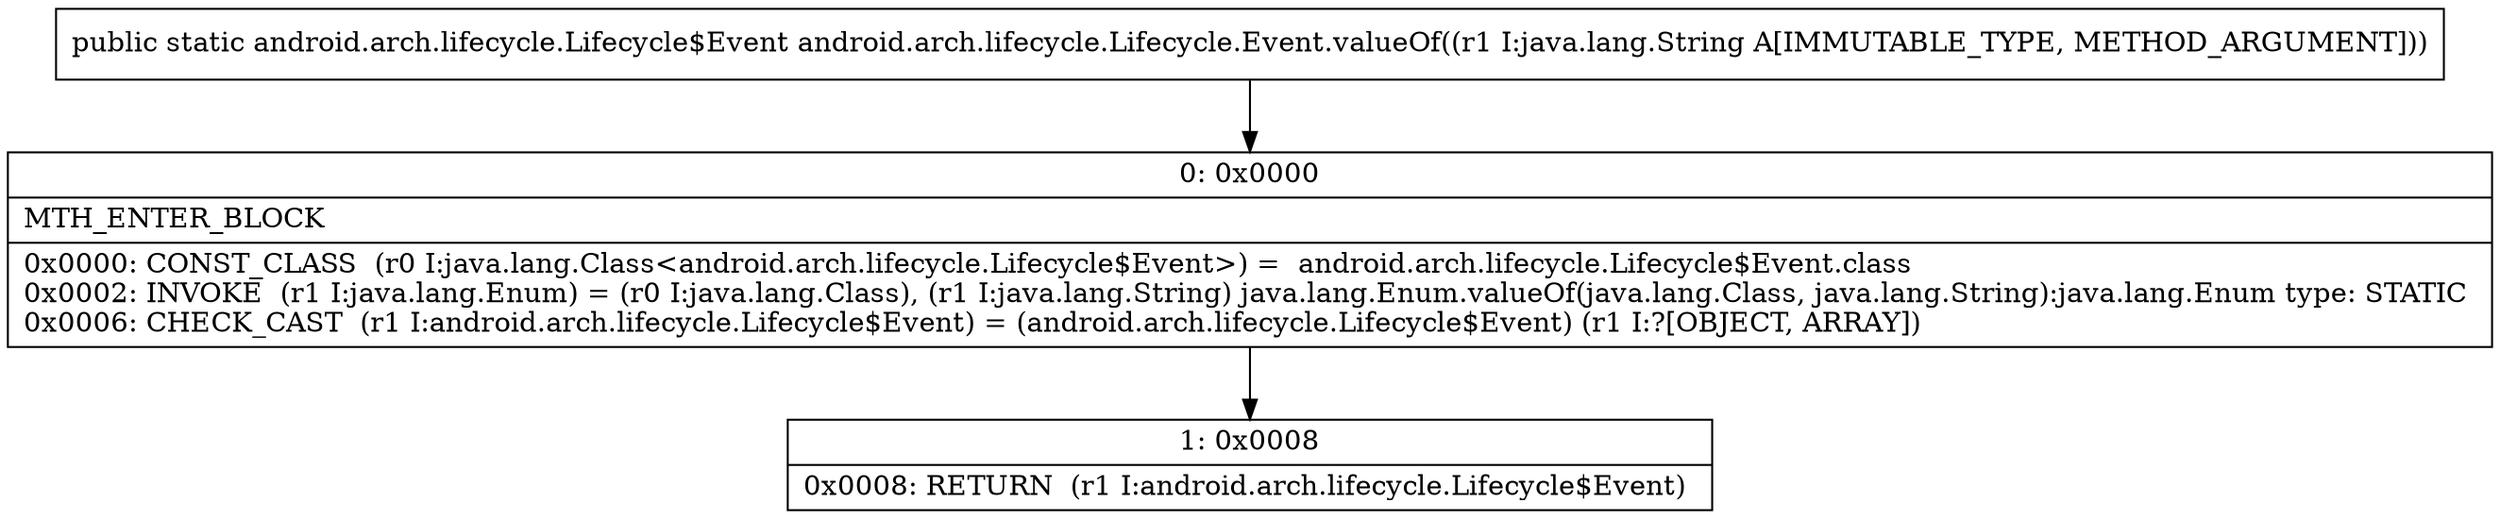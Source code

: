 digraph "CFG forandroid.arch.lifecycle.Lifecycle.Event.valueOf(Ljava\/lang\/String;)Landroid\/arch\/lifecycle\/Lifecycle$Event;" {
Node_0 [shape=record,label="{0\:\ 0x0000|MTH_ENTER_BLOCK\l|0x0000: CONST_CLASS  (r0 I:java.lang.Class\<android.arch.lifecycle.Lifecycle$Event\>) =  android.arch.lifecycle.Lifecycle$Event.class \l0x0002: INVOKE  (r1 I:java.lang.Enum) = (r0 I:java.lang.Class), (r1 I:java.lang.String) java.lang.Enum.valueOf(java.lang.Class, java.lang.String):java.lang.Enum type: STATIC \l0x0006: CHECK_CAST  (r1 I:android.arch.lifecycle.Lifecycle$Event) = (android.arch.lifecycle.Lifecycle$Event) (r1 I:?[OBJECT, ARRAY]) \l}"];
Node_1 [shape=record,label="{1\:\ 0x0008|0x0008: RETURN  (r1 I:android.arch.lifecycle.Lifecycle$Event) \l}"];
MethodNode[shape=record,label="{public static android.arch.lifecycle.Lifecycle$Event android.arch.lifecycle.Lifecycle.Event.valueOf((r1 I:java.lang.String A[IMMUTABLE_TYPE, METHOD_ARGUMENT])) }"];
MethodNode -> Node_0;
Node_0 -> Node_1;
}

